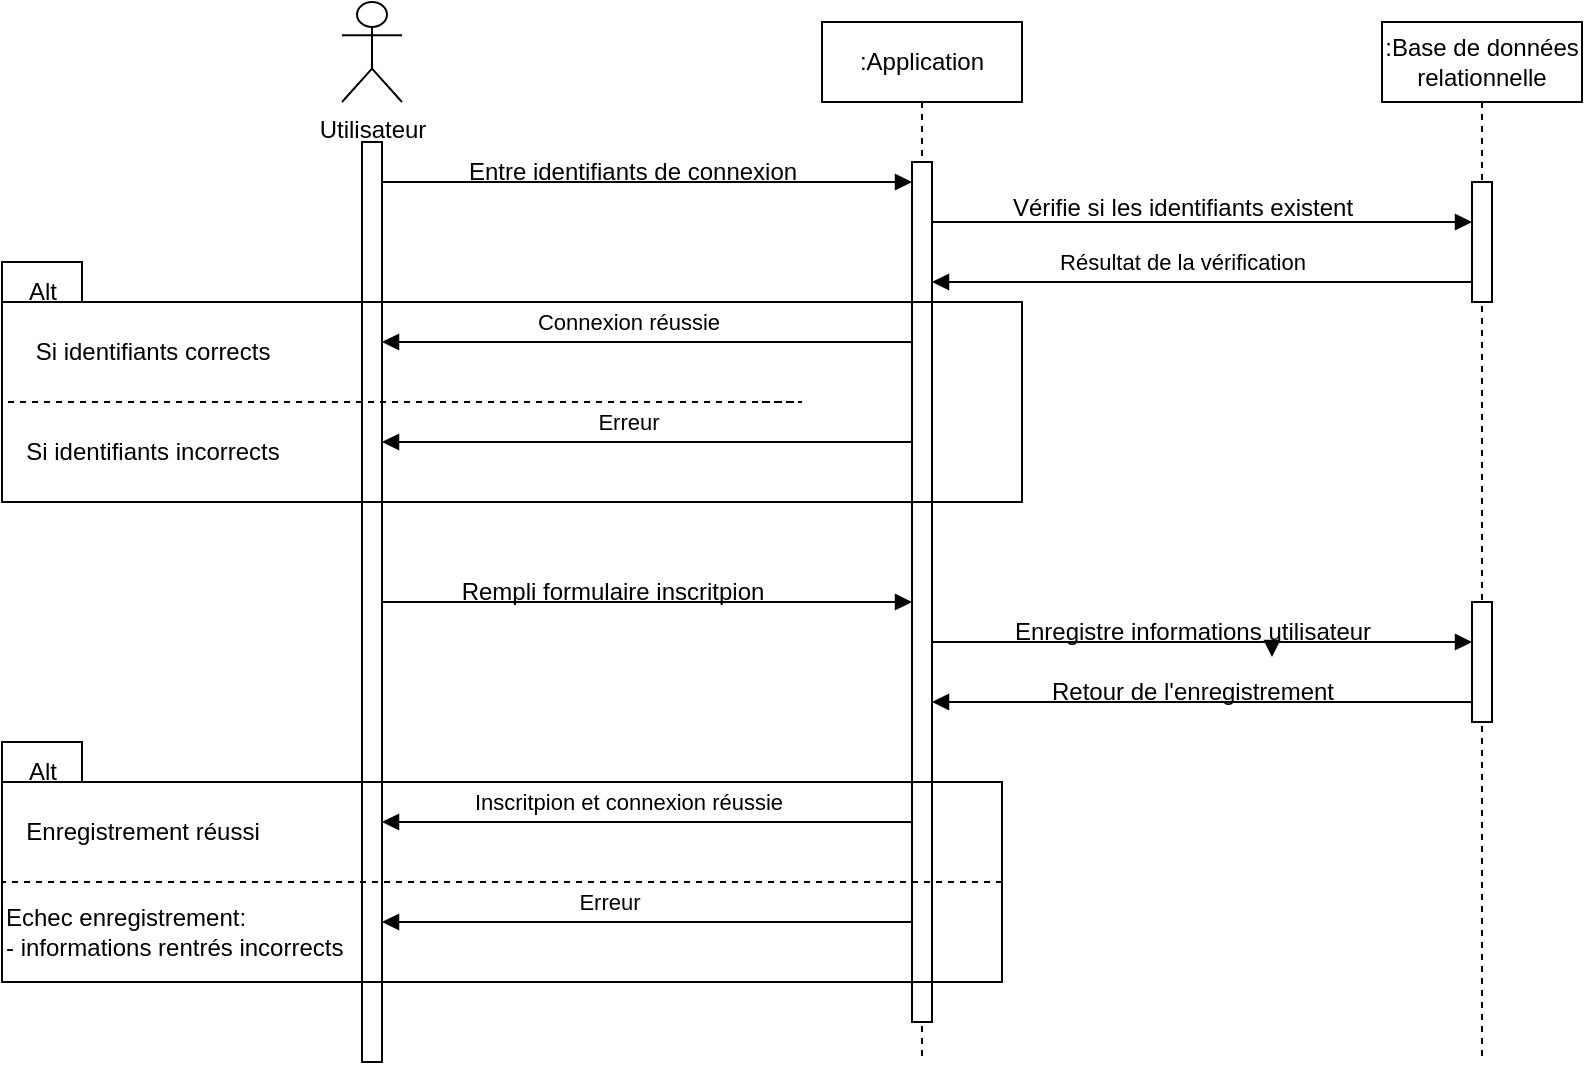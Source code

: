<mxfile version="26.0.9">
  <diagram name="Page-1" id="2YBvvXClWsGukQMizWep">
    <mxGraphModel dx="1608" dy="820" grid="1" gridSize="10" guides="1" tooltips="1" connect="1" arrows="1" fold="1" page="1" pageScale="1" pageWidth="850" pageHeight="1100" math="0" shadow="0">
      <root>
        <mxCell id="0" />
        <mxCell id="1" parent="0" />
        <mxCell id="aM9ryv3xv72pqoxQDRHE-1" value=":Application" style="shape=umlLifeline;perimeter=lifelinePerimeter;whiteSpace=wrap;html=1;container=0;dropTarget=0;collapsible=0;recursiveResize=0;outlineConnect=0;portConstraint=eastwest;newEdgeStyle={&quot;edgeStyle&quot;:&quot;elbowEdgeStyle&quot;,&quot;elbow&quot;:&quot;vertical&quot;,&quot;curved&quot;:0,&quot;rounded&quot;:0};" parent="1" vertex="1">
          <mxGeometry x="310" y="40" width="100" height="520" as="geometry" />
        </mxCell>
        <mxCell id="aM9ryv3xv72pqoxQDRHE-5" value=":Base de données relationnelle" style="shape=umlLifeline;perimeter=lifelinePerimeter;whiteSpace=wrap;html=1;container=0;dropTarget=0;collapsible=0;recursiveResize=0;outlineConnect=0;portConstraint=eastwest;newEdgeStyle={&quot;edgeStyle&quot;:&quot;elbowEdgeStyle&quot;,&quot;elbow&quot;:&quot;vertical&quot;,&quot;curved&quot;:0,&quot;rounded&quot;:0};" parent="1" vertex="1">
          <mxGeometry x="590" y="40" width="100" height="520" as="geometry" />
        </mxCell>
        <mxCell id="aM9ryv3xv72pqoxQDRHE-6" value="" style="html=1;points=[];perimeter=orthogonalPerimeter;outlineConnect=0;targetShapes=umlLifeline;portConstraint=eastwest;newEdgeStyle={&quot;edgeStyle&quot;:&quot;elbowEdgeStyle&quot;,&quot;elbow&quot;:&quot;vertical&quot;,&quot;curved&quot;:0,&quot;rounded&quot;:0};" parent="aM9ryv3xv72pqoxQDRHE-5" vertex="1">
          <mxGeometry x="45" y="80" width="10" height="60" as="geometry" />
        </mxCell>
        <mxCell id="RJLVJxDMmFZqVFZCEAZF-26" value="" style="html=1;points=[];perimeter=orthogonalPerimeter;outlineConnect=0;targetShapes=umlLifeline;portConstraint=eastwest;newEdgeStyle={&quot;edgeStyle&quot;:&quot;elbowEdgeStyle&quot;,&quot;elbow&quot;:&quot;vertical&quot;,&quot;curved&quot;:0,&quot;rounded&quot;:0};" vertex="1" parent="aM9ryv3xv72pqoxQDRHE-5">
          <mxGeometry x="45" y="290" width="10" height="60" as="geometry" />
        </mxCell>
        <mxCell id="aM9ryv3xv72pqoxQDRHE-9" value="" style="html=1;verticalAlign=bottom;endArrow=block;edgeStyle=elbowEdgeStyle;elbow=vertical;curved=0;rounded=0;" parent="1" target="aM9ryv3xv72pqoxQDRHE-2" edge="1">
          <mxGeometry x="0.003" relative="1" as="geometry">
            <mxPoint x="260" y="120" as="sourcePoint" />
            <Array as="points">
              <mxPoint x="90" y="120" />
            </Array>
            <mxPoint x="350" y="120" as="targetPoint" />
            <mxPoint as="offset" />
          </mxGeometry>
        </mxCell>
        <mxCell id="RJLVJxDMmFZqVFZCEAZF-1" value="Utilisateur&lt;div&gt;&lt;br&gt;&lt;/div&gt;" style="shape=umlActor;verticalLabelPosition=bottom;verticalAlign=top;html=1;outlineConnect=0;" vertex="1" parent="1">
          <mxGeometry x="70" y="30" width="30" height="50" as="geometry" />
        </mxCell>
        <mxCell id="RJLVJxDMmFZqVFZCEAZF-2" value="" style="html=1;points=[];perimeter=orthogonalPerimeter;outlineConnect=0;targetShapes=umlLifeline;portConstraint=eastwest;newEdgeStyle={&quot;edgeStyle&quot;:&quot;elbowEdgeStyle&quot;,&quot;elbow&quot;:&quot;vertical&quot;,&quot;curved&quot;:0,&quot;rounded&quot;:0};" vertex="1" parent="1">
          <mxGeometry x="80" y="100" width="10" height="460" as="geometry" />
        </mxCell>
        <mxCell id="RJLVJxDMmFZqVFZCEAZF-3" value="" style="html=1;verticalAlign=bottom;endArrow=block;edgeStyle=elbowEdgeStyle;elbow=vertical;curved=0;rounded=0;" edge="1" parent="1" source="aM9ryv3xv72pqoxQDRHE-6" target="aM9ryv3xv72pqoxQDRHE-2">
          <mxGeometry relative="1" as="geometry">
            <mxPoint x="635" y="160" as="sourcePoint" />
            <Array as="points">
              <mxPoint x="580" y="170" />
            </Array>
            <mxPoint x="360" y="160" as="targetPoint" />
          </mxGeometry>
        </mxCell>
        <mxCell id="RJLVJxDMmFZqVFZCEAZF-12" value="Résultat de la vérification" style="edgeLabel;html=1;align=center;verticalAlign=middle;resizable=0;points=[];" vertex="1" connectable="0" parent="RJLVJxDMmFZqVFZCEAZF-3">
          <mxGeometry x="0.185" y="-2" relative="1" as="geometry">
            <mxPoint x="15" y="-8" as="offset" />
          </mxGeometry>
        </mxCell>
        <mxCell id="aM9ryv3xv72pqoxQDRHE-2" value="" style="html=1;points=[];perimeter=orthogonalPerimeter;outlineConnect=0;targetShapes=umlLifeline;portConstraint=eastwest;newEdgeStyle={&quot;edgeStyle&quot;:&quot;elbowEdgeStyle&quot;,&quot;elbow&quot;:&quot;vertical&quot;,&quot;curved&quot;:0,&quot;rounded&quot;:0};" parent="1" vertex="1">
          <mxGeometry x="355" y="110" width="10" height="430" as="geometry" />
        </mxCell>
        <mxCell id="RJLVJxDMmFZqVFZCEAZF-6" value="Entre identifiants de connexion" style="text;html=1;align=center;verticalAlign=middle;resizable=0;points=[];autosize=1;strokeColor=none;fillColor=none;" vertex="1" parent="1">
          <mxGeometry x="120" y="100" width="190" height="30" as="geometry" />
        </mxCell>
        <mxCell id="RJLVJxDMmFZqVFZCEAZF-9" value="" style="html=1;verticalAlign=bottom;endArrow=block;edgeStyle=elbowEdgeStyle;elbow=vertical;curved=0;rounded=0;" edge="1" parent="1">
          <mxGeometry x="0.003" relative="1" as="geometry">
            <mxPoint x="535" y="140" as="sourcePoint" />
            <Array as="points">
              <mxPoint x="365" y="140" />
            </Array>
            <mxPoint x="635" y="140" as="targetPoint" />
            <mxPoint as="offset" />
          </mxGeometry>
        </mxCell>
        <mxCell id="RJLVJxDMmFZqVFZCEAZF-10" value="Vérifie si les identifiants existent" style="text;html=1;align=center;verticalAlign=middle;resizable=0;points=[];autosize=1;strokeColor=none;fillColor=none;" vertex="1" parent="1">
          <mxGeometry x="395" y="118" width="190" height="30" as="geometry" />
        </mxCell>
        <mxCell id="RJLVJxDMmFZqVFZCEAZF-13" value="" style="shape=folder;fontStyle=1;spacingTop=10;tabWidth=40;tabHeight=20;tabPosition=left;html=1;whiteSpace=wrap;gradientColor=none;fillColor=none;" vertex="1" parent="1">
          <mxGeometry x="-100" y="160" width="510" height="120" as="geometry" />
        </mxCell>
        <mxCell id="RJLVJxDMmFZqVFZCEAZF-14" value="Alt" style="text;html=1;align=center;verticalAlign=middle;resizable=0;points=[];autosize=1;strokeColor=none;fillColor=none;" vertex="1" parent="1">
          <mxGeometry x="-100" y="160" width="40" height="30" as="geometry" />
        </mxCell>
        <mxCell id="RJLVJxDMmFZqVFZCEAZF-15" value="" style="html=1;verticalAlign=bottom;endArrow=block;edgeStyle=elbowEdgeStyle;elbow=vertical;curved=0;rounded=0;" edge="1" parent="1">
          <mxGeometry relative="1" as="geometry">
            <mxPoint x="355" y="200" as="sourcePoint" />
            <Array as="points">
              <mxPoint x="300" y="200" />
            </Array>
            <mxPoint x="90" y="200" as="targetPoint" />
          </mxGeometry>
        </mxCell>
        <mxCell id="RJLVJxDMmFZqVFZCEAZF-16" value="Connexion réussie" style="edgeLabel;html=1;align=center;verticalAlign=middle;resizable=0;points=[];" vertex="1" connectable="0" parent="RJLVJxDMmFZqVFZCEAZF-15">
          <mxGeometry x="0.185" y="-2" relative="1" as="geometry">
            <mxPoint x="15" y="-8" as="offset" />
          </mxGeometry>
        </mxCell>
        <mxCell id="RJLVJxDMmFZqVFZCEAZF-17" value="" style="html=1;verticalAlign=bottom;endArrow=block;edgeStyle=elbowEdgeStyle;elbow=vertical;curved=0;rounded=0;" edge="1" parent="1">
          <mxGeometry relative="1" as="geometry">
            <mxPoint x="355" y="250" as="sourcePoint" />
            <Array as="points">
              <mxPoint x="300" y="250" />
            </Array>
            <mxPoint x="90" y="250" as="targetPoint" />
          </mxGeometry>
        </mxCell>
        <mxCell id="RJLVJxDMmFZqVFZCEAZF-18" value="Erreur" style="edgeLabel;html=1;align=center;verticalAlign=middle;resizable=0;points=[];" vertex="1" connectable="0" parent="RJLVJxDMmFZqVFZCEAZF-17">
          <mxGeometry x="0.185" y="-2" relative="1" as="geometry">
            <mxPoint x="15" y="-8" as="offset" />
          </mxGeometry>
        </mxCell>
        <mxCell id="RJLVJxDMmFZqVFZCEAZF-19" value="" style="html=1;verticalAlign=bottom;endArrow=none;edgeStyle=elbowEdgeStyle;elbow=vertical;curved=0;rounded=0;entryX=0;entryY=0;entryDx=0;entryDy=70;entryPerimeter=0;exitX=0;exitY=0;exitDx=380;exitDy=70;exitPerimeter=0;dashed=1;startFill=0;" edge="1" parent="1" source="RJLVJxDMmFZqVFZCEAZF-13" target="RJLVJxDMmFZqVFZCEAZF-13">
          <mxGeometry relative="1" as="geometry">
            <mxPoint x="355" y="230" as="sourcePoint" />
            <Array as="points">
              <mxPoint x="300" y="230" />
            </Array>
            <mxPoint x="85" y="230" as="targetPoint" />
          </mxGeometry>
        </mxCell>
        <mxCell id="RJLVJxDMmFZqVFZCEAZF-24" value="" style="html=1;verticalAlign=bottom;endArrow=block;edgeStyle=elbowEdgeStyle;elbow=vertical;curved=0;rounded=0;" edge="1" parent="1" target="aM9ryv3xv72pqoxQDRHE-2">
          <mxGeometry x="0.003" relative="1" as="geometry">
            <mxPoint x="260" y="330" as="sourcePoint" />
            <Array as="points">
              <mxPoint x="90" y="330" />
            </Array>
            <mxPoint x="350" y="330" as="targetPoint" />
            <mxPoint as="offset" />
          </mxGeometry>
        </mxCell>
        <mxCell id="RJLVJxDMmFZqVFZCEAZF-25" value="" style="html=1;verticalAlign=bottom;endArrow=block;edgeStyle=elbowEdgeStyle;elbow=vertical;curved=0;rounded=0;" edge="1" parent="1" source="RJLVJxDMmFZqVFZCEAZF-37">
          <mxGeometry x="0.003" relative="1" as="geometry">
            <mxPoint x="535" y="350" as="sourcePoint" />
            <Array as="points">
              <mxPoint x="365" y="350" />
            </Array>
            <mxPoint x="635" y="350" as="targetPoint" />
            <mxPoint as="offset" />
          </mxGeometry>
        </mxCell>
        <mxCell id="RJLVJxDMmFZqVFZCEAZF-27" value="" style="html=1;verticalAlign=bottom;endArrow=block;edgeStyle=elbowEdgeStyle;elbow=vertical;curved=0;rounded=0;" edge="1" parent="1">
          <mxGeometry relative="1" as="geometry">
            <mxPoint x="635" y="380" as="sourcePoint" />
            <Array as="points">
              <mxPoint x="580" y="380" />
            </Array>
            <mxPoint x="365" y="380" as="targetPoint" />
          </mxGeometry>
        </mxCell>
        <mxCell id="RJLVJxDMmFZqVFZCEAZF-29" value="" style="shape=folder;fontStyle=1;spacingTop=10;tabWidth=40;tabHeight=20;tabPosition=left;html=1;whiteSpace=wrap;gradientColor=none;fillColor=none;" vertex="1" parent="1">
          <mxGeometry x="-100" y="400" width="500" height="120" as="geometry" />
        </mxCell>
        <mxCell id="RJLVJxDMmFZqVFZCEAZF-30" value="Alt" style="text;html=1;align=center;verticalAlign=middle;resizable=0;points=[];autosize=1;strokeColor=none;fillColor=none;" vertex="1" parent="1">
          <mxGeometry x="-100" y="400" width="40" height="30" as="geometry" />
        </mxCell>
        <mxCell id="RJLVJxDMmFZqVFZCEAZF-31" value="" style="html=1;verticalAlign=bottom;endArrow=block;edgeStyle=elbowEdgeStyle;elbow=vertical;curved=0;rounded=0;" edge="1" parent="1">
          <mxGeometry relative="1" as="geometry">
            <mxPoint x="355" y="440" as="sourcePoint" />
            <Array as="points">
              <mxPoint x="300" y="440" />
            </Array>
            <mxPoint x="90" y="440" as="targetPoint" />
          </mxGeometry>
        </mxCell>
        <mxCell id="RJLVJxDMmFZqVFZCEAZF-32" value="Inscritpion et connexion réussie" style="edgeLabel;html=1;align=center;verticalAlign=middle;resizable=0;points=[];" vertex="1" connectable="0" parent="RJLVJxDMmFZqVFZCEAZF-31">
          <mxGeometry x="0.185" y="-2" relative="1" as="geometry">
            <mxPoint x="15" y="-8" as="offset" />
          </mxGeometry>
        </mxCell>
        <mxCell id="RJLVJxDMmFZqVFZCEAZF-33" value="" style="html=1;verticalAlign=bottom;endArrow=none;edgeStyle=elbowEdgeStyle;elbow=vertical;curved=0;rounded=0;exitX=0;exitY=0;exitDx=380;exitDy=70;exitPerimeter=0;dashed=1;startFill=0;entryX=0;entryY=0;entryDx=0;entryDy=70;entryPerimeter=0;" edge="1" parent="1" target="RJLVJxDMmFZqVFZCEAZF-29">
          <mxGeometry relative="1" as="geometry">
            <mxPoint x="400" y="470" as="sourcePoint" />
            <Array as="points">
              <mxPoint x="290" y="470" />
            </Array>
            <mxPoint x="10" y="470" as="targetPoint" />
          </mxGeometry>
        </mxCell>
        <mxCell id="RJLVJxDMmFZqVFZCEAZF-34" value="" style="html=1;verticalAlign=bottom;endArrow=block;edgeStyle=elbowEdgeStyle;elbow=vertical;curved=0;rounded=0;" edge="1" parent="1">
          <mxGeometry relative="1" as="geometry">
            <mxPoint x="355" y="490" as="sourcePoint" />
            <Array as="points">
              <mxPoint x="300" y="490" />
            </Array>
            <mxPoint x="90" y="490" as="targetPoint" />
          </mxGeometry>
        </mxCell>
        <mxCell id="RJLVJxDMmFZqVFZCEAZF-36" value="Rempli formulaire inscritpion" style="text;html=1;align=center;verticalAlign=middle;resizable=0;points=[];autosize=1;strokeColor=none;fillColor=none;" vertex="1" parent="1">
          <mxGeometry x="120" y="310" width="170" height="30" as="geometry" />
        </mxCell>
        <mxCell id="RJLVJxDMmFZqVFZCEAZF-38" value="" style="html=1;verticalAlign=bottom;endArrow=block;edgeStyle=elbowEdgeStyle;elbow=vertical;curved=0;rounded=0;" edge="1" parent="1" target="RJLVJxDMmFZqVFZCEAZF-37">
          <mxGeometry x="0.003" relative="1" as="geometry">
            <mxPoint x="535" y="350" as="sourcePoint" />
            <Array as="points" />
            <mxPoint x="635" y="350" as="targetPoint" />
            <mxPoint as="offset" />
          </mxGeometry>
        </mxCell>
        <mxCell id="RJLVJxDMmFZqVFZCEAZF-37" value="Enregistre informations utilisateur" style="text;html=1;align=center;verticalAlign=middle;resizable=0;points=[];autosize=1;strokeColor=none;fillColor=none;" vertex="1" parent="1">
          <mxGeometry x="395" y="330" width="200" height="30" as="geometry" />
        </mxCell>
        <mxCell id="RJLVJxDMmFZqVFZCEAZF-39" value="Retour de l&#39;enregistrement" style="text;html=1;align=center;verticalAlign=middle;resizable=0;points=[];autosize=1;strokeColor=none;fillColor=none;" vertex="1" parent="1">
          <mxGeometry x="415" y="360" width="160" height="30" as="geometry" />
        </mxCell>
        <mxCell id="RJLVJxDMmFZqVFZCEAZF-40" value="Erreur&amp;nbsp;" style="edgeLabel;html=1;align=center;verticalAlign=middle;resizable=0;points=[];" vertex="1" connectable="0" parent="1">
          <mxGeometry x="205" y="480" as="geometry" />
        </mxCell>
        <mxCell id="RJLVJxDMmFZqVFZCEAZF-41" value="Si identifiants corrects" style="text;html=1;align=center;verticalAlign=middle;resizable=0;points=[];autosize=1;strokeColor=none;fillColor=none;" vertex="1" parent="1">
          <mxGeometry x="-95" y="190" width="140" height="30" as="geometry" />
        </mxCell>
        <mxCell id="RJLVJxDMmFZqVFZCEAZF-42" value="Si identifiants incorrects" style="text;html=1;align=center;verticalAlign=middle;resizable=0;points=[];autosize=1;strokeColor=none;fillColor=none;" vertex="1" parent="1">
          <mxGeometry x="-100" y="240" width="150" height="30" as="geometry" />
        </mxCell>
        <mxCell id="RJLVJxDMmFZqVFZCEAZF-43" value="Enregistrement réussi" style="text;html=1;align=center;verticalAlign=middle;resizable=0;points=[];autosize=1;strokeColor=none;fillColor=none;" vertex="1" parent="1">
          <mxGeometry x="-100" y="430" width="140" height="30" as="geometry" />
        </mxCell>
        <mxCell id="RJLVJxDMmFZqVFZCEAZF-44" value="Echec enregistrement:&lt;div&gt;- informations rentrés incorrects&lt;/div&gt;" style="text;html=1;align=left;verticalAlign=middle;resizable=0;points=[];autosize=1;strokeColor=none;fillColor=none;" vertex="1" parent="1">
          <mxGeometry x="-100" y="475" width="190" height="40" as="geometry" />
        </mxCell>
      </root>
    </mxGraphModel>
  </diagram>
</mxfile>
